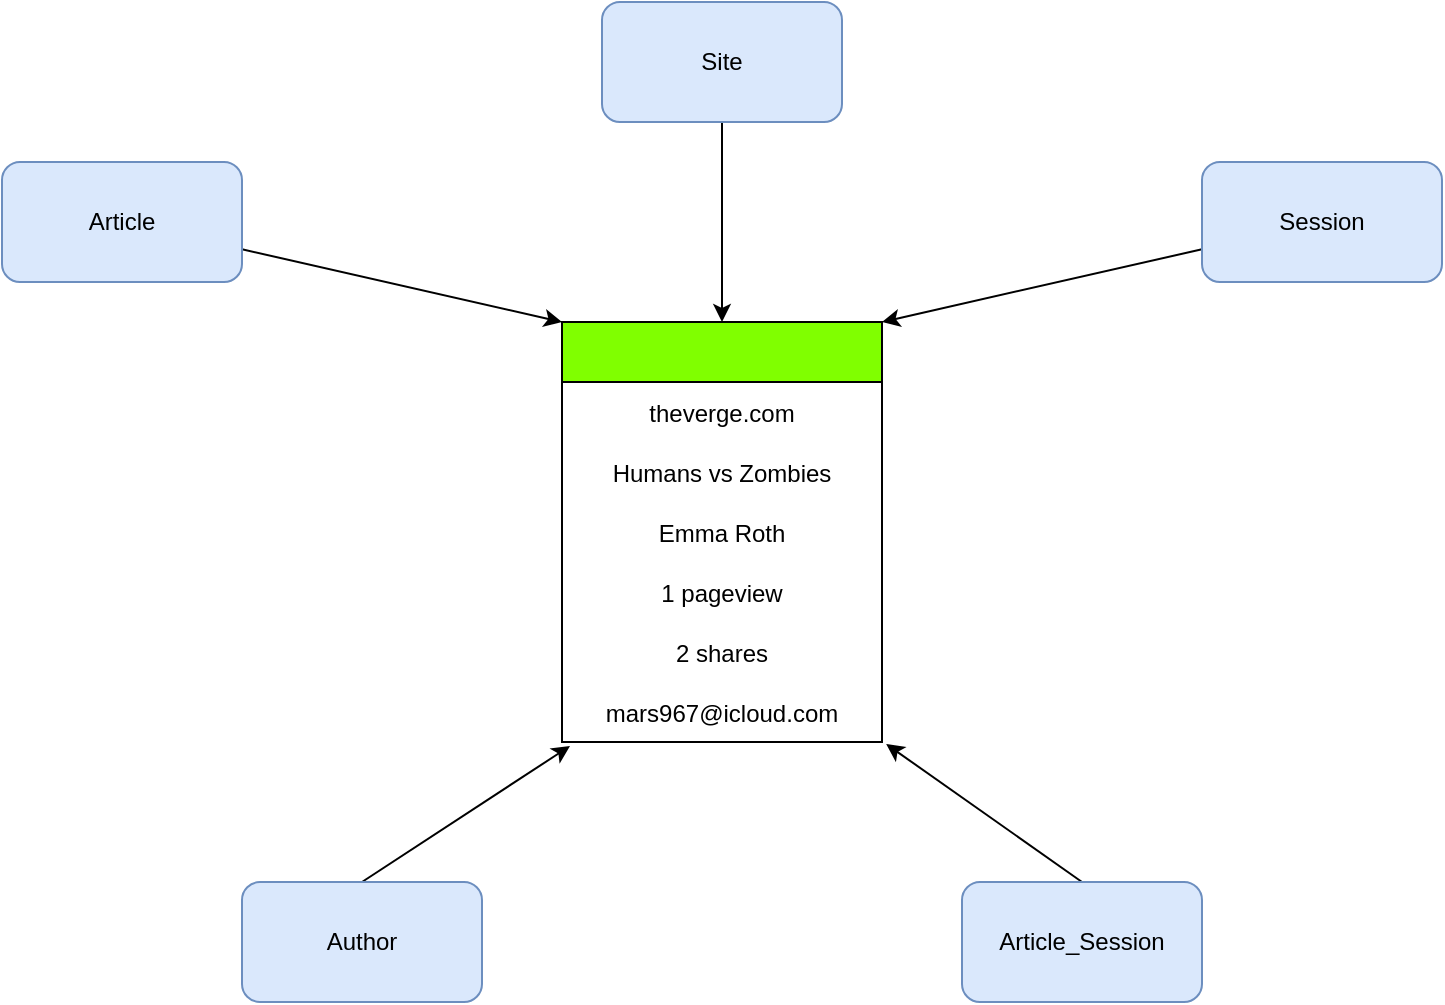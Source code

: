<mxfile version="20.3.0" type="device"><diagram id="0TpthQL7syWZMMvansuJ" name="Page-1"><mxGraphModel dx="946" dy="515" grid="1" gridSize="10" guides="1" tooltips="1" connect="1" arrows="1" fold="1" page="1" pageScale="1" pageWidth="850" pageHeight="1100" math="0" shadow="0"><root><mxCell id="0"/><mxCell id="1" parent="0"/><mxCell id="9CnxQ2yZR0asis7Yb5zQ-11" value="" style="swimlane;fontStyle=0;childLayout=stackLayout;horizontal=1;startSize=30;horizontalStack=0;resizeParent=1;resizeParentMax=0;resizeLast=0;collapsible=1;marginBottom=0;fillColor=#80FF00;align=center;" vertex="1" parent="1"><mxGeometry x="360" y="400" width="160" height="210" as="geometry"/></mxCell><mxCell id="9CnxQ2yZR0asis7Yb5zQ-12" value="theverge.com" style="text;strokeColor=none;fillColor=none;align=center;verticalAlign=middle;spacingLeft=4;spacingRight=4;overflow=hidden;points=[[0,0.5],[1,0.5]];portConstraint=eastwest;rotatable=0;" vertex="1" parent="9CnxQ2yZR0asis7Yb5zQ-11"><mxGeometry y="30" width="160" height="30" as="geometry"/></mxCell><mxCell id="9CnxQ2yZR0asis7Yb5zQ-13" value="Humans vs Zombies" style="text;strokeColor=none;fillColor=none;align=center;verticalAlign=middle;spacingLeft=4;spacingRight=4;overflow=hidden;points=[[0,0.5],[1,0.5]];portConstraint=eastwest;rotatable=0;" vertex="1" parent="9CnxQ2yZR0asis7Yb5zQ-11"><mxGeometry y="60" width="160" height="30" as="geometry"/></mxCell><mxCell id="9CnxQ2yZR0asis7Yb5zQ-14" value="Emma Roth" style="text;strokeColor=none;fillColor=none;align=center;verticalAlign=middle;spacingLeft=4;spacingRight=4;overflow=hidden;points=[[0,0.5],[1,0.5]];portConstraint=eastwest;rotatable=0;" vertex="1" parent="9CnxQ2yZR0asis7Yb5zQ-11"><mxGeometry y="90" width="160" height="30" as="geometry"/></mxCell><mxCell id="9CnxQ2yZR0asis7Yb5zQ-15" value="1 pageview" style="text;strokeColor=none;fillColor=none;align=center;verticalAlign=middle;spacingLeft=4;spacingRight=4;overflow=hidden;points=[[0,0.5],[1,0.5]];portConstraint=eastwest;rotatable=0;" vertex="1" parent="9CnxQ2yZR0asis7Yb5zQ-11"><mxGeometry y="120" width="160" height="30" as="geometry"/></mxCell><mxCell id="9CnxQ2yZR0asis7Yb5zQ-16" value="2 shares" style="text;strokeColor=none;fillColor=none;align=center;verticalAlign=middle;spacingLeft=4;spacingRight=4;overflow=hidden;points=[[0,0.5],[1,0.5]];portConstraint=eastwest;rotatable=0;" vertex="1" parent="9CnxQ2yZR0asis7Yb5zQ-11"><mxGeometry y="150" width="160" height="30" as="geometry"/></mxCell><mxCell id="9CnxQ2yZR0asis7Yb5zQ-17" value="mars967@icloud.com" style="text;strokeColor=none;fillColor=none;align=center;verticalAlign=middle;spacingLeft=4;spacingRight=4;overflow=hidden;points=[[0,0.5],[1,0.5]];portConstraint=eastwest;rotatable=0;" vertex="1" parent="9CnxQ2yZR0asis7Yb5zQ-11"><mxGeometry y="180" width="160" height="30" as="geometry"/></mxCell><mxCell id="9CnxQ2yZR0asis7Yb5zQ-26" style="edgeStyle=none;rounded=0;orthogonalLoop=1;jettySize=auto;html=1;entryX=0;entryY=0;entryDx=0;entryDy=0;" edge="1" parent="1" source="9CnxQ2yZR0asis7Yb5zQ-18" target="9CnxQ2yZR0asis7Yb5zQ-11"><mxGeometry relative="1" as="geometry"/></mxCell><mxCell id="9CnxQ2yZR0asis7Yb5zQ-18" value="Article" style="rounded=1;whiteSpace=wrap;html=1;fillColor=#dae8fc;strokeColor=#6c8ebf;" vertex="1" parent="1"><mxGeometry x="80" y="320" width="120" height="60" as="geometry"/></mxCell><mxCell id="9CnxQ2yZR0asis7Yb5zQ-25" style="edgeStyle=none;rounded=0;orthogonalLoop=1;jettySize=auto;html=1;entryX=0.5;entryY=0;entryDx=0;entryDy=0;" edge="1" parent="1" source="9CnxQ2yZR0asis7Yb5zQ-19" target="9CnxQ2yZR0asis7Yb5zQ-11"><mxGeometry relative="1" as="geometry"/></mxCell><mxCell id="9CnxQ2yZR0asis7Yb5zQ-19" value="Site" style="rounded=1;whiteSpace=wrap;html=1;fillColor=#dae8fc;strokeColor=#6c8ebf;" vertex="1" parent="1"><mxGeometry x="380" y="240" width="120" height="60" as="geometry"/></mxCell><mxCell id="9CnxQ2yZR0asis7Yb5zQ-27" style="edgeStyle=none;rounded=0;orthogonalLoop=1;jettySize=auto;html=1;entryX=1;entryY=0;entryDx=0;entryDy=0;" edge="1" parent="1" source="9CnxQ2yZR0asis7Yb5zQ-20" target="9CnxQ2yZR0asis7Yb5zQ-11"><mxGeometry relative="1" as="geometry"/></mxCell><mxCell id="9CnxQ2yZR0asis7Yb5zQ-20" value="Session" style="rounded=1;whiteSpace=wrap;html=1;fillColor=#dae8fc;strokeColor=#6c8ebf;" vertex="1" parent="1"><mxGeometry x="680" y="320" width="120" height="60" as="geometry"/></mxCell><mxCell id="9CnxQ2yZR0asis7Yb5zQ-24" style="edgeStyle=none;rounded=0;orthogonalLoop=1;jettySize=auto;html=1;entryX=1.013;entryY=1.033;entryDx=0;entryDy=0;entryPerimeter=0;exitX=0.5;exitY=0;exitDx=0;exitDy=0;" edge="1" parent="1" source="9CnxQ2yZR0asis7Yb5zQ-21" target="9CnxQ2yZR0asis7Yb5zQ-17"><mxGeometry relative="1" as="geometry"/></mxCell><mxCell id="9CnxQ2yZR0asis7Yb5zQ-21" value="Article_Session" style="rounded=1;whiteSpace=wrap;html=1;fillColor=#dae8fc;strokeColor=#6c8ebf;" vertex="1" parent="1"><mxGeometry x="560" y="680" width="120" height="60" as="geometry"/></mxCell><mxCell id="9CnxQ2yZR0asis7Yb5zQ-23" style="rounded=0;orthogonalLoop=1;jettySize=auto;html=1;entryX=0.025;entryY=1.067;entryDx=0;entryDy=0;entryPerimeter=0;exitX=0.5;exitY=0;exitDx=0;exitDy=0;" edge="1" parent="1" source="9CnxQ2yZR0asis7Yb5zQ-22" target="9CnxQ2yZR0asis7Yb5zQ-17"><mxGeometry relative="1" as="geometry"/></mxCell><mxCell id="9CnxQ2yZR0asis7Yb5zQ-22" value="Author" style="rounded=1;whiteSpace=wrap;html=1;fillColor=#dae8fc;strokeColor=#6c8ebf;" vertex="1" parent="1"><mxGeometry x="200" y="680" width="120" height="60" as="geometry"/></mxCell></root></mxGraphModel></diagram></mxfile>